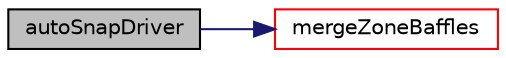 digraph "autoSnapDriver"
{
  bgcolor="transparent";
  edge [fontname="Helvetica",fontsize="10",labelfontname="Helvetica",labelfontsize="10"];
  node [fontname="Helvetica",fontsize="10",shape=record];
  rankdir="LR";
  Node1 [label="autoSnapDriver",height=0.2,width=0.4,color="black", fillcolor="grey75", style="filled", fontcolor="black"];
  Node1 -> Node2 [color="midnightblue",fontsize="10",style="solid",fontname="Helvetica"];
  Node2 [label="mergeZoneBaffles",height=0.2,width=0.4,color="red",URL="$a00089.html#a09b35dbc41cd9da97fc287b2d4049f9d",tooltip="Merge baffles. "];
}
